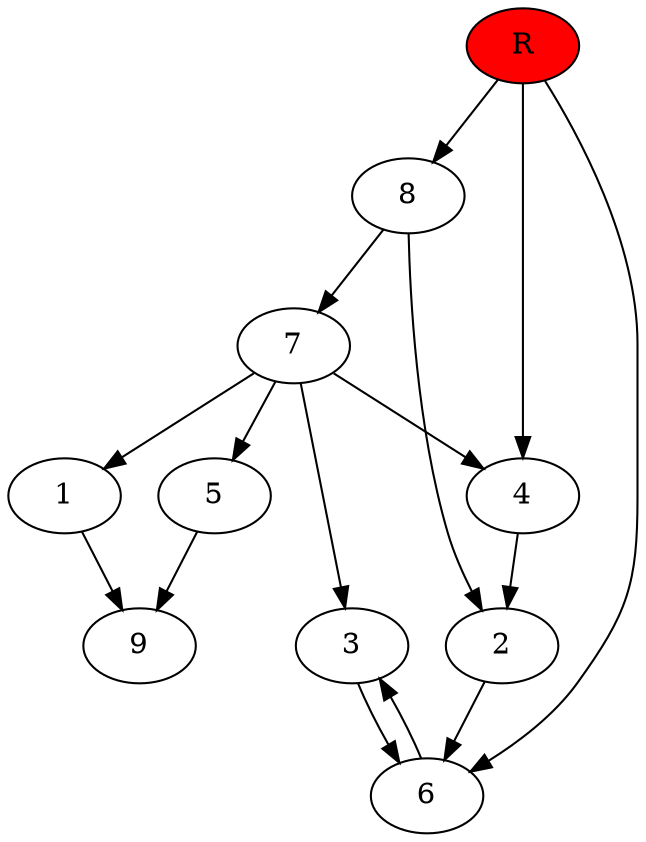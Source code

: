 digraph prb79358 {
	1
	2
	3
	4
	5
	6
	7
	8
	R [fillcolor="#ff0000" style=filled]
	1 -> 9
	2 -> 6
	3 -> 6
	4 -> 2
	5 -> 9
	6 -> 3
	7 -> 1
	7 -> 3
	7 -> 4
	7 -> 5
	8 -> 2
	8 -> 7
	R -> 4
	R -> 6
	R -> 8
}
